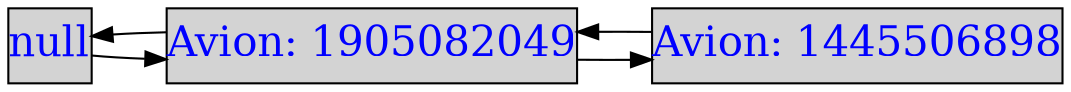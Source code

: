 digraph lista{
rankdir=LR
node [margin=0 fontcolor=blue fontsize=20 width=0.5 shape=box style=filled]
nodo1423524569[label="null"];
nodo1905082049[label="Avion: 1905082049"];
nodo1423524569->nodo1905082049;
nodo1905082049->nodo1423524569;
nodo1445506898[label="Avion: 1445506898"];
nodo1905082049->nodo1445506898;
nodo1445506898->nodo1905082049;


}
